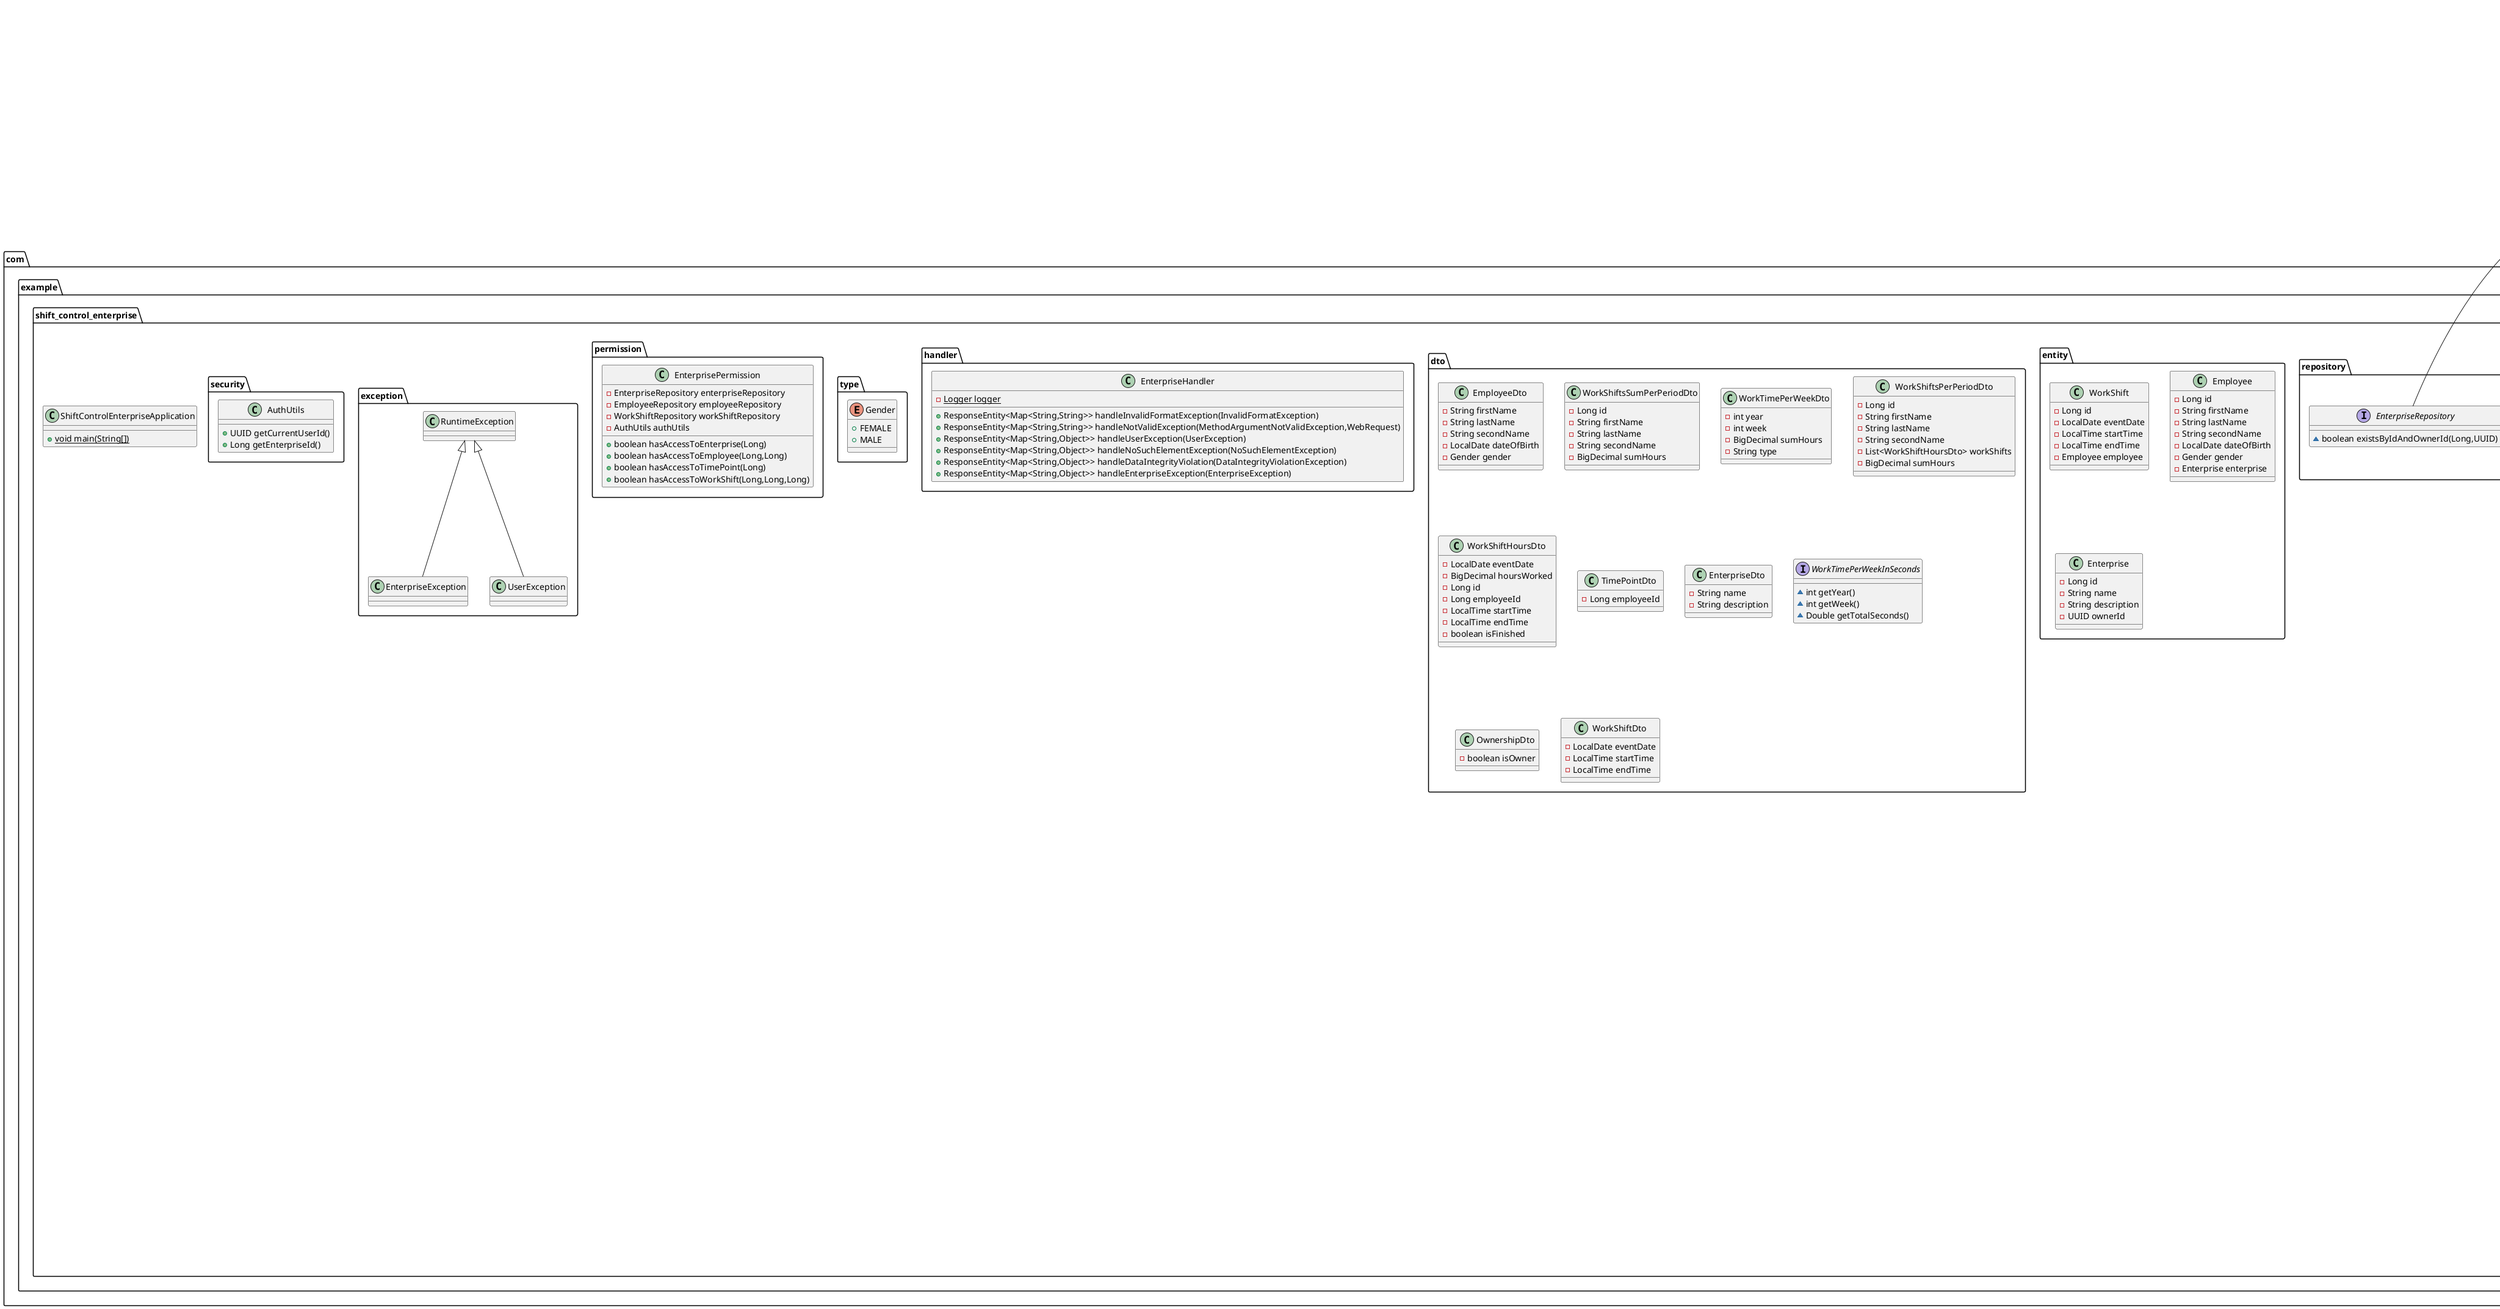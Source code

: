 @startuml
class com.example.shift_control_enterprise.config.ResourceServerConfig {
+ SecurityFilterChain filterChain(HttpSecurity)
}

class com.example.shift_control_enterprise.service.TimePointService {
- WorkShiftRepository workShiftRepository
- EmployeeRepository employeeRepository
+ void makeTimePoint(Long)
}


class com.example.shift_control_enterprise.service.HourOperationService {
- WorkShiftRepository workShiftRepository
- WorkShiftMapper workShiftMapper
+ Map<Long,List<WorkShiftHoursDto>> getHoursMap(List<Long>,LocalDate,LocalDate)
+ BigDecimal sumHours(List<WorkShiftHoursDto>)
- BigDecimal calculateHoursBetween(LocalTime,LocalTime)
}


class com.example.shift_control_enterprise.service.StatisticService {
- EmployeeRepository employeeRepository
- EmployeeMapper employeeMapper
- HourOperationService hourOperationService
- WorkShiftRepository workShiftRepository
- WebClient webClient
+ Page<WorkShiftsPerPeriodDto> getAllPerWeek(Long,LocalDate,int,int)
+ Page<WorkShiftsSumPerPeriodDto> getSumPerPeriod(Long,LocalDate,LocalDate,int,int)
+ List<WorkShiftsSumPerPeriodDto> getSumPerPeriodWithLimit(Long,LocalDate,LocalDate,int)
+ List<WorkTimePerWeekDto> getForecast(Long,int)
}


interface com.example.shift_control_enterprise.repository.EmployeeRepository {
~ List<Employee> findAllByEnterpriseId(Long)
~ Page<Employee> findAllByEnterpriseId(Long,Pageable)
~ boolean existsByIdAndEnterpriseId(Long,Long)
}

class com.example.shift_control_enterprise.entity.WorkShift {
- Long id
- LocalDate eventDate
- LocalTime startTime
- LocalTime endTime
- Employee employee
}

class com.example.shift_control_enterprise.ShiftControlEnterpriseApplication {
+ {static} void main(String[])
}

class com.example.shift_control_enterprise.dto.EmployeeDto {
- String firstName
- String lastName
- String secondName
- LocalDate dateOfBirth
- Gender gender
}

class com.example.shift_control_enterprise.controller.OwnershipController {
- OwnershipService ownershipService
+ ResponseEntity<OwnershipDto> check(Long)
}


interface com.example.shift_control_enterprise.repository.WorkShiftRepository {
~ Optional<WorkShift> findByEmployeeIdAndEventDate(Long,LocalDate)
~ List<WorkShift> findAllByEmployeesAndPeriod(List<Long>,LocalDate,LocalDate)
~ List<WorkTimePerWeekInSeconds> getWorkTimePerWeeks(Long,LocalDate)
~ boolean existsByIdAndEmployeeId(Long,Long)
~ boolean existsByEmployeeIdAndEventDate(Long,LocalDate)
}

class com.example.shift_control_enterprise.controller.ExternalApiController {
- StatisticService statisticService
- AuthUtils authUtils
- {static} Logger logger
+ ResponseEntity<Page<WorkShiftsPerPeriodDto>> getPerWeek(LocalDate,int,int)
+ ResponseEntity<Page<WorkShiftsSumPerPeriodDto>> getPerPeriod(LocalDate,LocalDate,int,int)
}


class com.example.shift_control_enterprise.handler.EnterpriseHandler {
- {static} Logger logger
+ ResponseEntity<Map<String,String>> handleInvalidFormatException(InvalidFormatException)
+ ResponseEntity<Map<String,String>> handleNotValidException(MethodArgumentNotValidException,WebRequest)
+ ResponseEntity<Map<String,Object>> handleUserException(UserException)
+ ResponseEntity<Map<String,Object>> handleNoSuchElementException(NoSuchElementException)
+ ResponseEntity<Map<String,Object>> handleDataIntegrityViolation(DataIntegrityViolationException)
+ ResponseEntity<Map<String,Object>> handleEnterpriseException(EnterpriseException)
}


class com.example.shift_control_enterprise.entity.Employee {
- Long id
- String firstName
- String lastName
- String secondName
- LocalDate dateOfBirth
- Gender gender
- Enterprise enterprise
}

interface com.example.shift_control_enterprise.mapper.EmployeeMapper {
~ Employee dtoToEmployee(EmployeeDto)
~ WorkShiftsPerPeriodDto employeeToWorkShiftsPerWeekDto(Employee)
~ WorkShiftsSumPerPeriodDto employeeToWorkShiftsSumPerPeriodDto(Employee)
}

class com.example.shift_control_enterprise.controller.EnterpriseController {
- EnterpriseService enterpriseService
- {static} Logger logger
+ ResponseEntity<Enterprise> create(EnterpriseDto)
+ ResponseEntity<Enterprise> getById(Long)
+ ResponseEntity<List<Enterprise>> getAll()
+ ResponseEntity<Enterprise> update(Long,EnterpriseDto)
+ ResponseEntity<Void> delete(Long)
}


class com.example.shift_control_enterprise.controller.FileController {
- FileService fileService
+ ResponseEntity<byte[]> downloadJson(Long,LocalDate,LocalDate)
+ ResponseEntity<byte[]> downloadXlsx(Long,LocalDate,LocalDate)
}


interface com.example.shift_control_enterprise.repository.EnterpriseRepository {
~ boolean existsByIdAndOwnerId(Long,UUID)
}

class com.example.shift_control_enterprise.dto.WorkShiftsSumPerPeriodDto {
- Long id
- String firstName
- String lastName
- String secondName
- BigDecimal sumHours
}

class com.example.shift_control_enterprise.entity.Enterprise {
- Long id
- String name
- String description
- UUID ownerId
}

class com.example.shift_control_enterprise.service.EmployeeService {
- EmployeeRepository employeeRepository
- EnterpriseRepository enterpriseRepository
- EmployeeMapper employeeMapper
+ Employee create(EmployeeDto,Long)
+ Employee getById(Long,Long)
+ Page<Employee> getAll(Long,int,int)
+ Employee update(Long,Long,EmployeeDto)
+ void delete(Long,Long)
}


class com.example.shift_control_enterprise.controller.EmployeeController {
- EmployeeService employeeService
- {static} Logger logger
+ ResponseEntity<Employee> create(Long,EmployeeDto)
+ ResponseEntity<Employee> getById(Long,Long)
+ ResponseEntity<Page<Employee>> getAll(Long,int,int)
+ ResponseEntity<Employee> update(Long,Long,EmployeeDto)
+ ResponseEntity<Void> delete(Long,Long)
}


class com.example.shift_control_enterprise.service.FileService {
- EmployeeRepository employeeRepository
- ObjectMapper objectMapper
- EmployeeMapper employeeMapper
- HourOperationService hourOperationService
+ byte[] makeJsonData(Long,LocalDate,LocalDate)
+ byte[] makeXlsxData(Long,LocalDate,LocalDate)
}


interface com.example.shift_control_enterprise.mapper.EnterpriseMapper {
~ Enterprise dtoToEnterprise(EnterpriseDto)
}

class com.example.shift_control_enterprise.dto.WorkTimePerWeekDto {
- int year
- int week
- BigDecimal sumHours
- String type
}

enum com.example.shift_control_enterprise.type.Gender {
+  FEMALE
+  MALE
}

class com.example.shift_control_enterprise.permission.EnterprisePermission {
- EnterpriseRepository enterpriseRepository
- EmployeeRepository employeeRepository
- WorkShiftRepository workShiftRepository
- AuthUtils authUtils
+ boolean hasAccessToEnterprise(Long)
+ boolean hasAccessToEmployee(Long,Long)
+ boolean hasAccessToTimePoint(Long)
+ boolean hasAccessToWorkShift(Long,Long,Long)
}


class com.example.shift_control_enterprise.controller.TimePointController {
- TimePointService timePointService
- {static} Logger logger
+ ResponseEntity<Void> create(TimePointDto)
}


class com.example.shift_control_enterprise.dto.WorkShiftsPerPeriodDto {
- Long id
- String firstName
- String lastName
- String secondName
- List<WorkShiftHoursDto> workShifts
- BigDecimal sumHours
}

class com.example.shift_control_enterprise.dto.WorkShiftHoursDto {
- LocalDate eventDate
- BigDecimal hoursWorked
- Long id
- Long employeeId
- LocalTime startTime
- LocalTime endTime
- boolean isFinished
}

class com.example.shift_control_enterprise.service.ForecastDto {
- List<WorkTimePerWeekDto> storedData
- List<WorkTimePerWeekDto> predictedData
}

class com.example.shift_control_enterprise.exception.EnterpriseException {
}
class com.example.shift_control_enterprise.dto.TimePointDto {
- Long employeeId
}

class com.example.shift_control_enterprise.service.OwnershipService {
- EnterpriseRepository enterpriseRepository
- AuthUtils authUtils
+ OwnershipDto check(Long)
}


class com.example.shift_control_enterprise.controller.StatisticController {
- StatisticService statisticService
- {static} Logger logger
+ ResponseEntity<Page<WorkShiftsPerPeriodDto>> getPerWeek(Long,LocalDate,int,int)
+ ResponseEntity<Page<WorkShiftsSumPerPeriodDto>> getPerPeriod(Long,LocalDate,LocalDate,int,int)
+ ResponseEntity<List<WorkShiftsSumPerPeriodDto>> getPerPeriodWithLimit(Long,LocalDate,LocalDate,int)
+ ResponseEntity<List<WorkTimePerWeekDto>> getForecast(Long,int)
}


class com.example.shift_control_enterprise.dto.EnterpriseDto {
- String name
- String description
}

class com.example.shift_control_enterprise.security.AuthUtils {
+ UUID getCurrentUserId()
+ Long getEnterpriseId()
}

interface com.example.shift_control_enterprise.mapper.WorkShiftMapper {
~ WorkShift dtoToWorkShift(WorkShiftDto)
~ WorkShiftHoursDto workShiftToWorkShiftHoursDto(WorkShift)
}

class com.example.shift_control_enterprise.service.WorkShiftService {
- WorkShiftRepository workShiftRepository
- EmployeeRepository employeeRepository
- WorkShiftMapper workShiftMapper
+ WorkShift create(Long,Long,WorkShiftDto)
+ WorkShift update(Long,Long,Long,WorkShiftDto)
+ void delete(Long,Long,Long)
}


interface com.example.shift_control_enterprise.dto.WorkTimePerWeekInSeconds {
~ int getYear()
~ int getWeek()
~ Double getTotalSeconds()
}

class com.example.shift_control_enterprise.exception.UserException {
}
class com.example.shift_control_enterprise.service.EnterpriseService {
- EnterpriseRepository enterpriseRepository
- EnterpriseMapper enterpriseMapper
- AuthUtils authUtils
+ Enterprise create(EnterpriseDto)
+ Enterprise getById(Long)
+ List<Enterprise> getAll()
+ Enterprise update(Long,EnterpriseDto)
+ void delete(Long)
}


class com.example.shift_control_enterprise.dto.OwnershipDto {
- boolean isOwner
}

class com.example.shift_control_enterprise.dto.WorkShiftDto {
- LocalDate eventDate
- LocalTime startTime
- LocalTime endTime
}

class com.example.shift_control_enterprise.controller.WorkShiftController {
- WorkShiftService workShiftService
- {static} Logger logger
+ ResponseEntity<WorkShift> create(Long,Long,WorkShiftDto)
+ ResponseEntity<WorkShift> update(Long,Long,Long,WorkShiftDto)
+ ResponseEntity<Void> delete(Long,Long,Long)
}




org.springframework.data.jpa.repository.JpaRepository <|-- com.example.shift_control_enterprise.repository.EmployeeRepository
org.springframework.data.jpa.repository.JpaRepository <|-- com.example.shift_control_enterprise.repository.WorkShiftRepository
org.springframework.data.jpa.repository.JpaRepository <|-- com.example.shift_control_enterprise.repository.EnterpriseRepository
com.example.shift_control_enterprise.exception.RuntimeException <|-- com.example.shift_control_enterprise.exception.EnterpriseException
com.example.shift_control_enterprise.exception.RuntimeException <|-- com.example.shift_control_enterprise.exception.UserException
@enduml